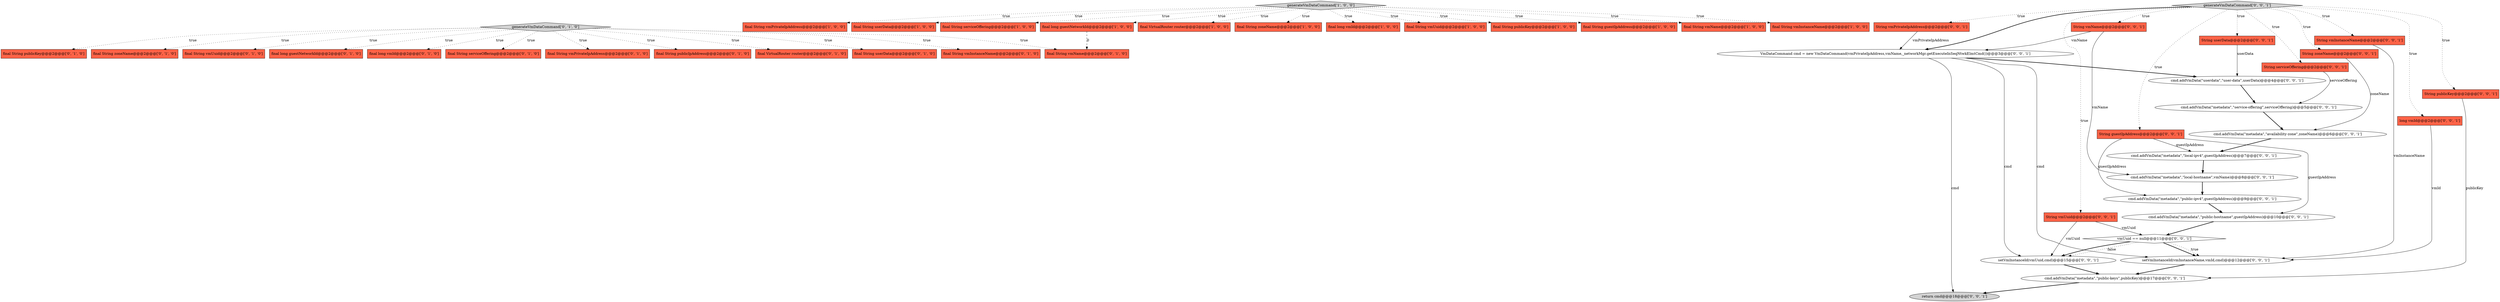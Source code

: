 digraph {
19 [style = filled, label = "final String vmInstanceName@@@2@@@['0', '1', '0']", fillcolor = tomato, shape = box image = "AAA0AAABBB2BBB"];
7 [style = filled, label = "final String vmPrivateIpAddress@@@2@@@['1', '0', '0']", fillcolor = tomato, shape = box image = "AAA0AAABBB1BBB"];
27 [style = filled, label = "String vmInstanceName@@@2@@@['0', '0', '1']", fillcolor = tomato, shape = box image = "AAA0AAABBB3BBB"];
33 [style = filled, label = "cmd.addVmData(\"metadata\",\"public-ipv4\",guestIpAddress)@@@9@@@['0', '0', '1']", fillcolor = white, shape = ellipse image = "AAA0AAABBB3BBB"];
46 [style = filled, label = "setVmInstanceId(vmUuid,cmd)@@@15@@@['0', '0', '1']", fillcolor = white, shape = ellipse image = "AAA0AAABBB3BBB"];
22 [style = filled, label = "generateVmDataCommand['0', '1', '0']", fillcolor = lightgray, shape = diamond image = "AAA0AAABBB2BBB"];
43 [style = filled, label = "generateVmDataCommand['0', '0', '1']", fillcolor = lightgray, shape = diamond image = "AAA0AAABBB3BBB"];
21 [style = filled, label = "final String publicKey@@@2@@@['0', '1', '0']", fillcolor = tomato, shape = box image = "AAA0AAABBB2BBB"];
36 [style = filled, label = "String userData@@@2@@@['0', '0', '1']", fillcolor = tomato, shape = box image = "AAA0AAABBB3BBB"];
20 [style = filled, label = "final String zoneName@@@2@@@['0', '1', '0']", fillcolor = tomato, shape = box image = "AAA0AAABBB2BBB"];
10 [style = filled, label = "final String userData@@@2@@@['1', '0', '0']", fillcolor = tomato, shape = box image = "AAA0AAABBB1BBB"];
34 [style = filled, label = "cmd.addVmData(\"metadata\",\"service-offering\",serviceOffering)@@@5@@@['0', '0', '1']", fillcolor = white, shape = ellipse image = "AAA0AAABBB3BBB"];
45 [style = filled, label = "cmd.addVmData(\"metadata\",\"availability-zone\",zoneName)@@@6@@@['0', '0', '1']", fillcolor = white, shape = ellipse image = "AAA0AAABBB3BBB"];
31 [style = filled, label = "VmDataCommand cmd = new VmDataCommand(vmPrivateIpAddress,vmName,_networkMgr.getExecuteInSeqNtwkElmtCmd())@@@3@@@['0', '0', '1']", fillcolor = white, shape = ellipse image = "AAA0AAABBB3BBB"];
8 [style = filled, label = "final String serviceOffering@@@2@@@['1', '0', '0']", fillcolor = tomato, shape = box image = "AAA0AAABBB1BBB"];
12 [style = filled, label = "final long guestNetworkId@@@2@@@['1', '0', '0']", fillcolor = tomato, shape = box image = "AAA1AAABBB1BBB"];
1 [style = filled, label = "final VirtualRouter router@@@2@@@['1', '0', '0']", fillcolor = tomato, shape = box image = "AAA0AAABBB1BBB"];
25 [style = filled, label = "final String vmName@@@2@@@['0', '1', '0']", fillcolor = tomato, shape = box image = "AAA1AAABBB2BBB"];
42 [style = filled, label = "String serviceOffering@@@2@@@['0', '0', '1']", fillcolor = tomato, shape = box image = "AAA0AAABBB3BBB"];
16 [style = filled, label = "final String vmUuid@@@2@@@['0', '1', '0']", fillcolor = tomato, shape = box image = "AAA0AAABBB2BBB"];
24 [style = filled, label = "final long guestNetworkId@@@2@@@['0', '1', '0']", fillcolor = tomato, shape = box image = "AAA0AAABBB2BBB"];
26 [style = filled, label = "cmd.addVmData(\"metadata\",\"local-ipv4\",guestIpAddress)@@@7@@@['0', '0', '1']", fillcolor = white, shape = ellipse image = "AAA0AAABBB3BBB"];
37 [style = filled, label = "cmd.addVmData(\"metadata\",\"public-keys\",publicKey)@@@17@@@['0', '0', '1']", fillcolor = white, shape = ellipse image = "AAA0AAABBB3BBB"];
38 [style = filled, label = "String publicKey@@@2@@@['0', '0', '1']", fillcolor = tomato, shape = box image = "AAA0AAABBB3BBB"];
48 [style = filled, label = "String zoneName@@@2@@@['0', '0', '1']", fillcolor = tomato, shape = box image = "AAA0AAABBB3BBB"];
44 [style = filled, label = "long vmId@@@2@@@['0', '0', '1']", fillcolor = tomato, shape = box image = "AAA0AAABBB3BBB"];
9 [style = filled, label = "final String zoneName@@@2@@@['1', '0', '0']", fillcolor = tomato, shape = box image = "AAA0AAABBB1BBB"];
0 [style = filled, label = "final long vmId@@@2@@@['1', '0', '0']", fillcolor = tomato, shape = box image = "AAA0AAABBB1BBB"];
13 [style = filled, label = "final long vmId@@@2@@@['0', '1', '0']", fillcolor = tomato, shape = box image = "AAA0AAABBB2BBB"];
30 [style = filled, label = "return cmd@@@18@@@['0', '0', '1']", fillcolor = lightgray, shape = ellipse image = "AAA0AAABBB3BBB"];
2 [style = filled, label = "final String vmUuid@@@2@@@['1', '0', '0']", fillcolor = tomato, shape = box image = "AAA0AAABBB1BBB"];
23 [style = filled, label = "final String serviceOffering@@@2@@@['0', '1', '0']", fillcolor = tomato, shape = box image = "AAA0AAABBB2BBB"];
3 [style = filled, label = "final String publicKey@@@2@@@['1', '0', '0']", fillcolor = tomato, shape = box image = "AAA0AAABBB1BBB"];
17 [style = filled, label = "final String vmPrivateIpAddress@@@2@@@['0', '1', '0']", fillcolor = tomato, shape = box image = "AAA0AAABBB2BBB"];
35 [style = filled, label = "cmd.addVmData(\"metadata\",\"local-hostname\",vmName)@@@8@@@['0', '0', '1']", fillcolor = white, shape = ellipse image = "AAA0AAABBB3BBB"];
15 [style = filled, label = "final String publicIpAddress@@@2@@@['0', '1', '0']", fillcolor = tomato, shape = box image = "AAA0AAABBB2BBB"];
40 [style = filled, label = "cmd.addVmData(\"userdata\",\"user-data\",userData)@@@4@@@['0', '0', '1']", fillcolor = white, shape = ellipse image = "AAA0AAABBB3BBB"];
4 [style = filled, label = "generateVmDataCommand['1', '0', '0']", fillcolor = lightgray, shape = diamond image = "AAA0AAABBB1BBB"];
28 [style = filled, label = "String guestIpAddress@@@2@@@['0', '0', '1']", fillcolor = tomato, shape = box image = "AAA0AAABBB3BBB"];
14 [style = filled, label = "final VirtualRouter router@@@2@@@['0', '1', '0']", fillcolor = tomato, shape = box image = "AAA0AAABBB2BBB"];
29 [style = filled, label = "vmUuid == null@@@11@@@['0', '0', '1']", fillcolor = white, shape = diamond image = "AAA0AAABBB3BBB"];
39 [style = filled, label = "cmd.addVmData(\"metadata\",\"public-hostname\",guestIpAddress)@@@10@@@['0', '0', '1']", fillcolor = white, shape = ellipse image = "AAA0AAABBB3BBB"];
49 [style = filled, label = "String vmName@@@2@@@['0', '0', '1']", fillcolor = tomato, shape = box image = "AAA0AAABBB3BBB"];
11 [style = filled, label = "final String guestIpAddress@@@2@@@['1', '0', '0']", fillcolor = tomato, shape = box image = "AAA0AAABBB1BBB"];
18 [style = filled, label = "final String userData@@@2@@@['0', '1', '0']", fillcolor = tomato, shape = box image = "AAA0AAABBB2BBB"];
5 [style = filled, label = "final String vmName@@@2@@@['1', '0', '0']", fillcolor = tomato, shape = box image = "AAA0AAABBB1BBB"];
47 [style = filled, label = "String vmPrivateIpAddress@@@2@@@['0', '0', '1']", fillcolor = tomato, shape = box image = "AAA0AAABBB3BBB"];
6 [style = filled, label = "final String vmInstanceName@@@2@@@['1', '0', '0']", fillcolor = tomato, shape = box image = "AAA0AAABBB1BBB"];
32 [style = filled, label = "String vmUuid@@@2@@@['0', '0', '1']", fillcolor = tomato, shape = box image = "AAA0AAABBB3BBB"];
41 [style = filled, label = "setVmInstanceId(vmInstanceName,vmId,cmd)@@@12@@@['0', '0', '1']", fillcolor = white, shape = ellipse image = "AAA0AAABBB3BBB"];
4->6 [style = dotted, label="true"];
22->21 [style = dotted, label="true"];
28->33 [style = solid, label="guestIpAddress"];
4->5 [style = dotted, label="true"];
43->38 [style = dotted, label="true"];
22->19 [style = dotted, label="true"];
44->41 [style = solid, label="vmId"];
22->18 [style = dotted, label="true"];
22->23 [style = dotted, label="true"];
4->1 [style = dotted, label="true"];
27->41 [style = solid, label="vmInstanceName"];
4->10 [style = dotted, label="true"];
49->35 [style = solid, label="vmName"];
32->29 [style = solid, label="vmUuid"];
37->30 [style = bold, label=""];
29->41 [style = bold, label=""];
43->31 [style = bold, label=""];
4->0 [style = dotted, label="true"];
22->25 [style = dotted, label="true"];
34->45 [style = bold, label=""];
41->37 [style = bold, label=""];
28->26 [style = solid, label="guestIpAddress"];
35->33 [style = bold, label=""];
4->8 [style = dotted, label="true"];
4->7 [style = dotted, label="true"];
4->11 [style = dotted, label="true"];
31->46 [style = solid, label="cmd"];
42->34 [style = solid, label="serviceOffering"];
43->32 [style = dotted, label="true"];
22->24 [style = dotted, label="true"];
40->34 [style = bold, label=""];
43->42 [style = dotted, label="true"];
29->41 [style = dotted, label="true"];
46->37 [style = bold, label=""];
43->27 [style = dotted, label="true"];
22->14 [style = dotted, label="true"];
38->37 [style = solid, label="publicKey"];
48->45 [style = solid, label="zoneName"];
28->39 [style = solid, label="guestIpAddress"];
43->44 [style = dotted, label="true"];
32->46 [style = solid, label="vmUuid"];
29->46 [style = dotted, label="false"];
4->3 [style = dotted, label="true"];
22->20 [style = dotted, label="true"];
49->31 [style = solid, label="vmName"];
33->39 [style = bold, label=""];
12->25 [style = dashed, label="0"];
47->31 [style = solid, label="vmPrivateIpAddress"];
43->48 [style = dotted, label="true"];
22->16 [style = dotted, label="true"];
29->46 [style = bold, label=""];
22->13 [style = dotted, label="true"];
43->28 [style = dotted, label="true"];
36->40 [style = solid, label="userData"];
26->35 [style = bold, label=""];
31->40 [style = bold, label=""];
43->49 [style = dotted, label="true"];
22->17 [style = dotted, label="true"];
45->26 [style = bold, label=""];
31->41 [style = solid, label="cmd"];
43->47 [style = dotted, label="true"];
4->9 [style = dotted, label="true"];
4->12 [style = dotted, label="true"];
31->30 [style = solid, label="cmd"];
43->36 [style = dotted, label="true"];
22->15 [style = dotted, label="true"];
4->2 [style = dotted, label="true"];
39->29 [style = bold, label=""];
}

